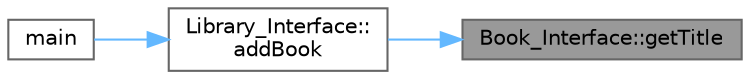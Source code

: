 digraph "Book_Interface::getTitle"
{
 // LATEX_PDF_SIZE
  bgcolor="transparent";
  edge [fontname=Helvetica,fontsize=10,labelfontname=Helvetica,labelfontsize=10];
  node [fontname=Helvetica,fontsize=10,shape=box,height=0.2,width=0.4];
  rankdir="RL";
  Node1 [id="Node000001",label="Book_Interface::getTitle",height=0.2,width=0.4,color="gray40", fillcolor="grey60", style="filled", fontcolor="black",tooltip="Retrieves the title of the book."];
  Node1 -> Node2 [id="edge1_Node000001_Node000002",dir="back",color="steelblue1",style="solid",tooltip=" "];
  Node2 [id="Node000002",label="Library_Interface::\laddBook",height=0.2,width=0.4,color="grey40", fillcolor="white", style="filled",URL="$class_library___interface.html#a173b3894c459324f6a46aa717f2cfa61",tooltip="Adds a new book to the library."];
  Node2 -> Node3 [id="edge2_Node000002_Node000003",dir="back",color="steelblue1",style="solid",tooltip=" "];
  Node3 [id="Node000003",label="main",height=0.2,width=0.4,color="grey40", fillcolor="white", style="filled",URL="$main_8cpp.html#ae66f6b31b5ad750f1fe042a706a4e3d4",tooltip="Main function that drives the Library Management System."];
}
